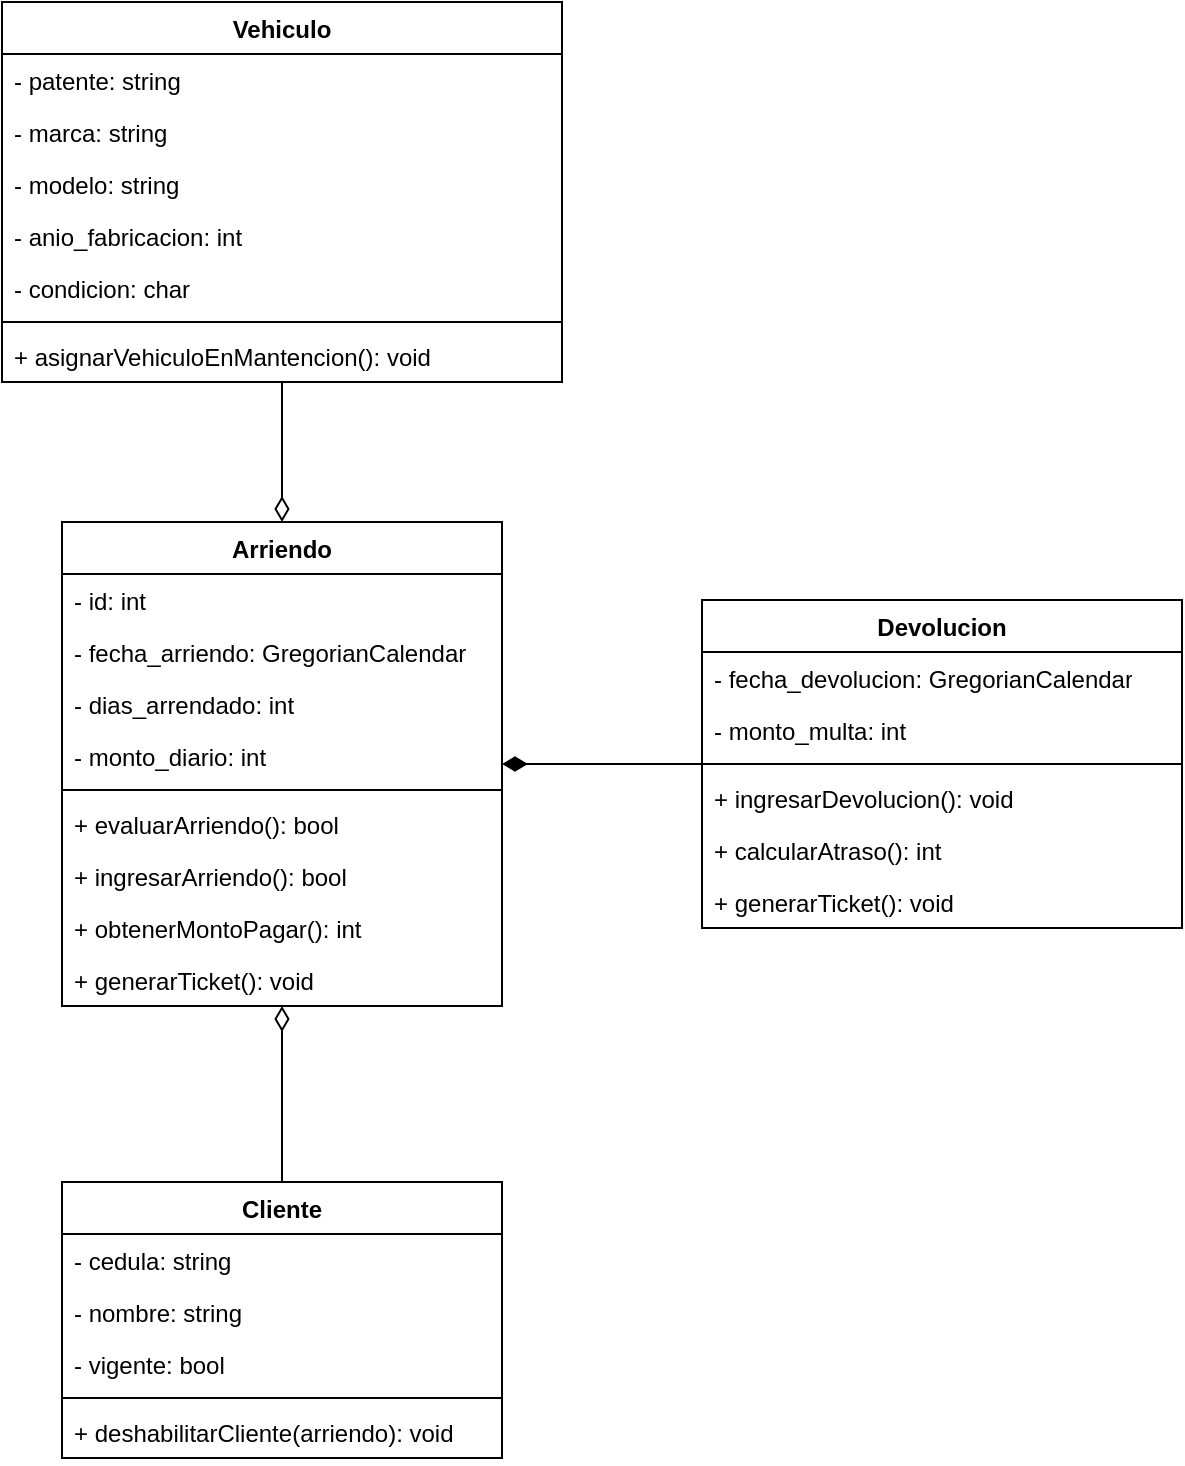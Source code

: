 <mxfile version="21.1.2" type="device">
  <diagram id="C5RBs43oDa-KdzZeNtuy" name="Page-1">
    <mxGraphModel dx="1195" dy="789" grid="1" gridSize="10" guides="1" tooltips="1" connect="1" arrows="1" fold="1" page="1" pageScale="1" pageWidth="827" pageHeight="1169" math="0" shadow="0">
      <root>
        <mxCell id="WIyWlLk6GJQsqaUBKTNV-0" />
        <mxCell id="WIyWlLk6GJQsqaUBKTNV-1" parent="WIyWlLk6GJQsqaUBKTNV-0" />
        <mxCell id="4JdrVnsS-JUAtoYf8oX2-0" value="Vehiculo" style="swimlane;fontStyle=1;align=center;verticalAlign=top;childLayout=stackLayout;horizontal=1;startSize=26;horizontalStack=0;resizeParent=1;resizeParentMax=0;resizeLast=0;collapsible=1;marginBottom=0;whiteSpace=wrap;html=1;" parent="WIyWlLk6GJQsqaUBKTNV-1" vertex="1">
          <mxGeometry x="149" y="90" width="280" height="190" as="geometry" />
        </mxCell>
        <mxCell id="4JdrVnsS-JUAtoYf8oX2-1" value="- patente: string" style="text;strokeColor=none;fillColor=none;align=left;verticalAlign=top;spacingLeft=4;spacingRight=4;overflow=hidden;rotatable=0;points=[[0,0.5],[1,0.5]];portConstraint=eastwest;whiteSpace=wrap;html=1;" parent="4JdrVnsS-JUAtoYf8oX2-0" vertex="1">
          <mxGeometry y="26" width="280" height="26" as="geometry" />
        </mxCell>
        <mxCell id="4JdrVnsS-JUAtoYf8oX2-12" value="- marca: string" style="text;strokeColor=none;fillColor=none;align=left;verticalAlign=top;spacingLeft=4;spacingRight=4;overflow=hidden;rotatable=0;points=[[0,0.5],[1,0.5]];portConstraint=eastwest;whiteSpace=wrap;html=1;" parent="4JdrVnsS-JUAtoYf8oX2-0" vertex="1">
          <mxGeometry y="52" width="280" height="26" as="geometry" />
        </mxCell>
        <mxCell id="4JdrVnsS-JUAtoYf8oX2-13" value="- modelo: string" style="text;strokeColor=none;fillColor=none;align=left;verticalAlign=top;spacingLeft=4;spacingRight=4;overflow=hidden;rotatable=0;points=[[0,0.5],[1,0.5]];portConstraint=eastwest;whiteSpace=wrap;html=1;" parent="4JdrVnsS-JUAtoYf8oX2-0" vertex="1">
          <mxGeometry y="78" width="280" height="26" as="geometry" />
        </mxCell>
        <mxCell id="4JdrVnsS-JUAtoYf8oX2-14" value="- anio_fabricacion: int" style="text;strokeColor=none;fillColor=none;align=left;verticalAlign=top;spacingLeft=4;spacingRight=4;overflow=hidden;rotatable=0;points=[[0,0.5],[1,0.5]];portConstraint=eastwest;whiteSpace=wrap;html=1;" parent="4JdrVnsS-JUAtoYf8oX2-0" vertex="1">
          <mxGeometry y="104" width="280" height="26" as="geometry" />
        </mxCell>
        <mxCell id="4JdrVnsS-JUAtoYf8oX2-15" value="- condicion: char" style="text;strokeColor=none;fillColor=none;align=left;verticalAlign=top;spacingLeft=4;spacingRight=4;overflow=hidden;rotatable=0;points=[[0,0.5],[1,0.5]];portConstraint=eastwest;whiteSpace=wrap;html=1;" parent="4JdrVnsS-JUAtoYf8oX2-0" vertex="1">
          <mxGeometry y="130" width="280" height="26" as="geometry" />
        </mxCell>
        <mxCell id="4JdrVnsS-JUAtoYf8oX2-2" value="" style="line;strokeWidth=1;fillColor=none;align=left;verticalAlign=middle;spacingTop=-1;spacingLeft=3;spacingRight=3;rotatable=0;labelPosition=right;points=[];portConstraint=eastwest;strokeColor=inherit;" parent="4JdrVnsS-JUAtoYf8oX2-0" vertex="1">
          <mxGeometry y="156" width="280" height="8" as="geometry" />
        </mxCell>
        <mxCell id="4JdrVnsS-JUAtoYf8oX2-3" value="+ asignarVehiculoEnMantencion(): void" style="text;strokeColor=none;fillColor=none;align=left;verticalAlign=top;spacingLeft=4;spacingRight=4;overflow=hidden;rotatable=0;points=[[0,0.5],[1,0.5]];portConstraint=eastwest;whiteSpace=wrap;html=1;" parent="4JdrVnsS-JUAtoYf8oX2-0" vertex="1">
          <mxGeometry y="164" width="280" height="26" as="geometry" />
        </mxCell>
        <mxCell id="4JdrVnsS-JUAtoYf8oX2-4" value="Cliente" style="swimlane;fontStyle=1;align=center;verticalAlign=top;childLayout=stackLayout;horizontal=1;startSize=26;horizontalStack=0;resizeParent=1;resizeParentMax=0;resizeLast=0;collapsible=1;marginBottom=0;whiteSpace=wrap;html=1;" parent="WIyWlLk6GJQsqaUBKTNV-1" vertex="1">
          <mxGeometry x="179" y="680" width="220" height="138" as="geometry" />
        </mxCell>
        <mxCell id="4JdrVnsS-JUAtoYf8oX2-5" value="- cedula: string" style="text;strokeColor=none;fillColor=none;align=left;verticalAlign=top;spacingLeft=4;spacingRight=4;overflow=hidden;rotatable=0;points=[[0,0.5],[1,0.5]];portConstraint=eastwest;whiteSpace=wrap;html=1;" parent="4JdrVnsS-JUAtoYf8oX2-4" vertex="1">
          <mxGeometry y="26" width="220" height="26" as="geometry" />
        </mxCell>
        <mxCell id="4JdrVnsS-JUAtoYf8oX2-16" value="- nombre: string" style="text;strokeColor=none;fillColor=none;align=left;verticalAlign=top;spacingLeft=4;spacingRight=4;overflow=hidden;rotatable=0;points=[[0,0.5],[1,0.5]];portConstraint=eastwest;whiteSpace=wrap;html=1;" parent="4JdrVnsS-JUAtoYf8oX2-4" vertex="1">
          <mxGeometry y="52" width="220" height="26" as="geometry" />
        </mxCell>
        <mxCell id="4JdrVnsS-JUAtoYf8oX2-17" value="- vigente: bool" style="text;strokeColor=none;fillColor=none;align=left;verticalAlign=top;spacingLeft=4;spacingRight=4;overflow=hidden;rotatable=0;points=[[0,0.5],[1,0.5]];portConstraint=eastwest;whiteSpace=wrap;html=1;" parent="4JdrVnsS-JUAtoYf8oX2-4" vertex="1">
          <mxGeometry y="78" width="220" height="26" as="geometry" />
        </mxCell>
        <mxCell id="4JdrVnsS-JUAtoYf8oX2-6" value="" style="line;strokeWidth=1;fillColor=none;align=left;verticalAlign=middle;spacingTop=-1;spacingLeft=3;spacingRight=3;rotatable=0;labelPosition=right;points=[];portConstraint=eastwest;strokeColor=inherit;" parent="4JdrVnsS-JUAtoYf8oX2-4" vertex="1">
          <mxGeometry y="104" width="220" height="8" as="geometry" />
        </mxCell>
        <mxCell id="4JdrVnsS-JUAtoYf8oX2-7" value="+ deshabilitarCliente(arriendo): void" style="text;strokeColor=none;fillColor=none;align=left;verticalAlign=top;spacingLeft=4;spacingRight=4;overflow=hidden;rotatable=0;points=[[0,0.5],[1,0.5]];portConstraint=eastwest;whiteSpace=wrap;html=1;" parent="4JdrVnsS-JUAtoYf8oX2-4" vertex="1">
          <mxGeometry y="112" width="220" height="26" as="geometry" />
        </mxCell>
        <mxCell id="4JdrVnsS-JUAtoYf8oX2-8" value="Arriendo" style="swimlane;fontStyle=1;align=center;verticalAlign=top;childLayout=stackLayout;horizontal=1;startSize=26;horizontalStack=0;resizeParent=1;resizeParentMax=0;resizeLast=0;collapsible=1;marginBottom=0;whiteSpace=wrap;html=1;" parent="WIyWlLk6GJQsqaUBKTNV-1" vertex="1">
          <mxGeometry x="179" y="350" width="220" height="242" as="geometry" />
        </mxCell>
        <mxCell id="4JdrVnsS-JUAtoYf8oX2-9" value="- id: int" style="text;strokeColor=none;fillColor=none;align=left;verticalAlign=top;spacingLeft=4;spacingRight=4;overflow=hidden;rotatable=0;points=[[0,0.5],[1,0.5]];portConstraint=eastwest;whiteSpace=wrap;html=1;" parent="4JdrVnsS-JUAtoYf8oX2-8" vertex="1">
          <mxGeometry y="26" width="220" height="26" as="geometry" />
        </mxCell>
        <mxCell id="4JdrVnsS-JUAtoYf8oX2-22" value="- fecha_arriendo: GregorianCalendar" style="text;strokeColor=none;fillColor=none;align=left;verticalAlign=top;spacingLeft=4;spacingRight=4;overflow=hidden;rotatable=0;points=[[0,0.5],[1,0.5]];portConstraint=eastwest;whiteSpace=wrap;html=1;" parent="4JdrVnsS-JUAtoYf8oX2-8" vertex="1">
          <mxGeometry y="52" width="220" height="26" as="geometry" />
        </mxCell>
        <mxCell id="4JdrVnsS-JUAtoYf8oX2-23" value="- dias_arrendado: int" style="text;strokeColor=none;fillColor=none;align=left;verticalAlign=top;spacingLeft=4;spacingRight=4;overflow=hidden;rotatable=0;points=[[0,0.5],[1,0.5]];portConstraint=eastwest;whiteSpace=wrap;html=1;" parent="4JdrVnsS-JUAtoYf8oX2-8" vertex="1">
          <mxGeometry y="78" width="220" height="26" as="geometry" />
        </mxCell>
        <mxCell id="4JdrVnsS-JUAtoYf8oX2-39" value="- monto_diario: int" style="text;strokeColor=none;fillColor=none;align=left;verticalAlign=top;spacingLeft=4;spacingRight=4;overflow=hidden;rotatable=0;points=[[0,0.5],[1,0.5]];portConstraint=eastwest;whiteSpace=wrap;html=1;" parent="4JdrVnsS-JUAtoYf8oX2-8" vertex="1">
          <mxGeometry y="104" width="220" height="26" as="geometry" />
        </mxCell>
        <mxCell id="4JdrVnsS-JUAtoYf8oX2-10" value="" style="line;strokeWidth=1;fillColor=none;align=left;verticalAlign=middle;spacingTop=-1;spacingLeft=3;spacingRight=3;rotatable=0;labelPosition=right;points=[];portConstraint=eastwest;strokeColor=inherit;" parent="4JdrVnsS-JUAtoYf8oX2-8" vertex="1">
          <mxGeometry y="130" width="220" height="8" as="geometry" />
        </mxCell>
        <mxCell id="4JdrVnsS-JUAtoYf8oX2-11" value="+ evaluarArriendo(): bool" style="text;strokeColor=none;fillColor=none;align=left;verticalAlign=top;spacingLeft=4;spacingRight=4;overflow=hidden;rotatable=0;points=[[0,0.5],[1,0.5]];portConstraint=eastwest;whiteSpace=wrap;html=1;" parent="4JdrVnsS-JUAtoYf8oX2-8" vertex="1">
          <mxGeometry y="138" width="220" height="26" as="geometry" />
        </mxCell>
        <mxCell id="4JdrVnsS-JUAtoYf8oX2-30" value="+ ingresarArriendo(): bool" style="text;strokeColor=none;fillColor=none;align=left;verticalAlign=top;spacingLeft=4;spacingRight=4;overflow=hidden;rotatable=0;points=[[0,0.5],[1,0.5]];portConstraint=eastwest;whiteSpace=wrap;html=1;" parent="4JdrVnsS-JUAtoYf8oX2-8" vertex="1">
          <mxGeometry y="164" width="220" height="26" as="geometry" />
        </mxCell>
        <mxCell id="4JdrVnsS-JUAtoYf8oX2-33" value="+ obtenerMontoPagar(): int" style="text;strokeColor=none;fillColor=none;align=left;verticalAlign=top;spacingLeft=4;spacingRight=4;overflow=hidden;rotatable=0;points=[[0,0.5],[1,0.5]];portConstraint=eastwest;whiteSpace=wrap;html=1;" parent="4JdrVnsS-JUAtoYf8oX2-8" vertex="1">
          <mxGeometry y="190" width="220" height="26" as="geometry" />
        </mxCell>
        <mxCell id="4JdrVnsS-JUAtoYf8oX2-31" value="+ generarTicket(): void" style="text;strokeColor=none;fillColor=none;align=left;verticalAlign=top;spacingLeft=4;spacingRight=4;overflow=hidden;rotatable=0;points=[[0,0.5],[1,0.5]];portConstraint=eastwest;whiteSpace=wrap;html=1;" parent="4JdrVnsS-JUAtoYf8oX2-8" vertex="1">
          <mxGeometry y="216" width="220" height="26" as="geometry" />
        </mxCell>
        <mxCell id="4JdrVnsS-JUAtoYf8oX2-24" value="Devolucion" style="swimlane;fontStyle=1;align=center;verticalAlign=top;childLayout=stackLayout;horizontal=1;startSize=26;horizontalStack=0;resizeParent=1;resizeParentMax=0;resizeLast=0;collapsible=1;marginBottom=0;whiteSpace=wrap;html=1;" parent="WIyWlLk6GJQsqaUBKTNV-1" vertex="1">
          <mxGeometry x="499" y="389" width="240" height="164" as="geometry" />
        </mxCell>
        <mxCell id="j5ngEQ4tGL_Jw1-XNGQn-0" value="- fecha_devolucion: GregorianCalendar" style="text;strokeColor=none;fillColor=none;align=left;verticalAlign=top;spacingLeft=4;spacingRight=4;overflow=hidden;rotatable=0;points=[[0,0.5],[1,0.5]];portConstraint=eastwest;whiteSpace=wrap;html=1;" vertex="1" parent="4JdrVnsS-JUAtoYf8oX2-24">
          <mxGeometry y="26" width="240" height="26" as="geometry" />
        </mxCell>
        <mxCell id="4JdrVnsS-JUAtoYf8oX2-28" value="- monto_multa: int" style="text;strokeColor=none;fillColor=none;align=left;verticalAlign=top;spacingLeft=4;spacingRight=4;overflow=hidden;rotatable=0;points=[[0,0.5],[1,0.5]];portConstraint=eastwest;whiteSpace=wrap;html=1;" parent="4JdrVnsS-JUAtoYf8oX2-24" vertex="1">
          <mxGeometry y="52" width="240" height="26" as="geometry" />
        </mxCell>
        <mxCell id="xJC6IQLxI-06crUou1_s-31" value="" style="line;strokeWidth=1;fillColor=none;align=left;verticalAlign=middle;spacingTop=-1;spacingLeft=3;spacingRight=3;rotatable=0;labelPosition=right;points=[];portConstraint=eastwest;strokeColor=inherit;" parent="4JdrVnsS-JUAtoYf8oX2-24" vertex="1">
          <mxGeometry y="78" width="240" height="8" as="geometry" />
        </mxCell>
        <mxCell id="xJC6IQLxI-06crUou1_s-32" value="+ ingresarDevolucion(): void" style="text;strokeColor=none;fillColor=none;align=left;verticalAlign=top;spacingLeft=4;spacingRight=4;overflow=hidden;rotatable=0;points=[[0,0.5],[1,0.5]];portConstraint=eastwest;whiteSpace=wrap;html=1;" parent="4JdrVnsS-JUAtoYf8oX2-24" vertex="1">
          <mxGeometry y="86" width="240" height="26" as="geometry" />
        </mxCell>
        <mxCell id="j5ngEQ4tGL_Jw1-XNGQn-1" value="+ calcularAtraso(): int" style="text;strokeColor=none;fillColor=none;align=left;verticalAlign=top;spacingLeft=4;spacingRight=4;overflow=hidden;rotatable=0;points=[[0,0.5],[1,0.5]];portConstraint=eastwest;whiteSpace=wrap;html=1;" vertex="1" parent="4JdrVnsS-JUAtoYf8oX2-24">
          <mxGeometry y="112" width="240" height="26" as="geometry" />
        </mxCell>
        <mxCell id="j5ngEQ4tGL_Jw1-XNGQn-2" value="+ generarTicket(): void" style="text;strokeColor=none;fillColor=none;align=left;verticalAlign=top;spacingLeft=4;spacingRight=4;overflow=hidden;rotatable=0;points=[[0,0.5],[1,0.5]];portConstraint=eastwest;whiteSpace=wrap;html=1;" vertex="1" parent="4JdrVnsS-JUAtoYf8oX2-24">
          <mxGeometry y="138" width="240" height="26" as="geometry" />
        </mxCell>
        <mxCell id="4JdrVnsS-JUAtoYf8oX2-44" value="" style="endArrow=none;html=1;rounded=0;exitX=0.5;exitY=0;exitDx=0;exitDy=0;endFill=0;endSize=6;startArrow=diamondThin;startFill=0;startSize=10;" parent="WIyWlLk6GJQsqaUBKTNV-1" source="4JdrVnsS-JUAtoYf8oX2-8" target="4JdrVnsS-JUAtoYf8oX2-0" edge="1">
          <mxGeometry width="50" height="50" relative="1" as="geometry">
            <mxPoint x="249" y="-140" as="sourcePoint" />
            <mxPoint x="299" y="-190" as="targetPoint" />
          </mxGeometry>
        </mxCell>
        <mxCell id="4JdrVnsS-JUAtoYf8oX2-45" value="" style="endArrow=diamondThin;html=1;rounded=0;exitX=0.5;exitY=0;exitDx=0;exitDy=0;endFill=0;endSize=10;" parent="WIyWlLk6GJQsqaUBKTNV-1" source="4JdrVnsS-JUAtoYf8oX2-4" target="4JdrVnsS-JUAtoYf8oX2-8" edge="1">
          <mxGeometry width="50" height="50" relative="1" as="geometry">
            <mxPoint x="209" y="30" as="sourcePoint" />
            <mxPoint x="259" y="-20" as="targetPoint" />
          </mxGeometry>
        </mxCell>
        <mxCell id="4JdrVnsS-JUAtoYf8oX2-46" value="" style="endArrow=none;html=1;rounded=0;endFill=0;startArrow=diamondThin;startFill=1;endSize=6;startSize=10;" parent="WIyWlLk6GJQsqaUBKTNV-1" source="4JdrVnsS-JUAtoYf8oX2-8" target="4JdrVnsS-JUAtoYf8oX2-24" edge="1">
          <mxGeometry width="50" height="50" relative="1" as="geometry">
            <mxPoint x="319" y="-110" as="sourcePoint" />
            <mxPoint x="369" y="-160" as="targetPoint" />
          </mxGeometry>
        </mxCell>
      </root>
    </mxGraphModel>
  </diagram>
</mxfile>
